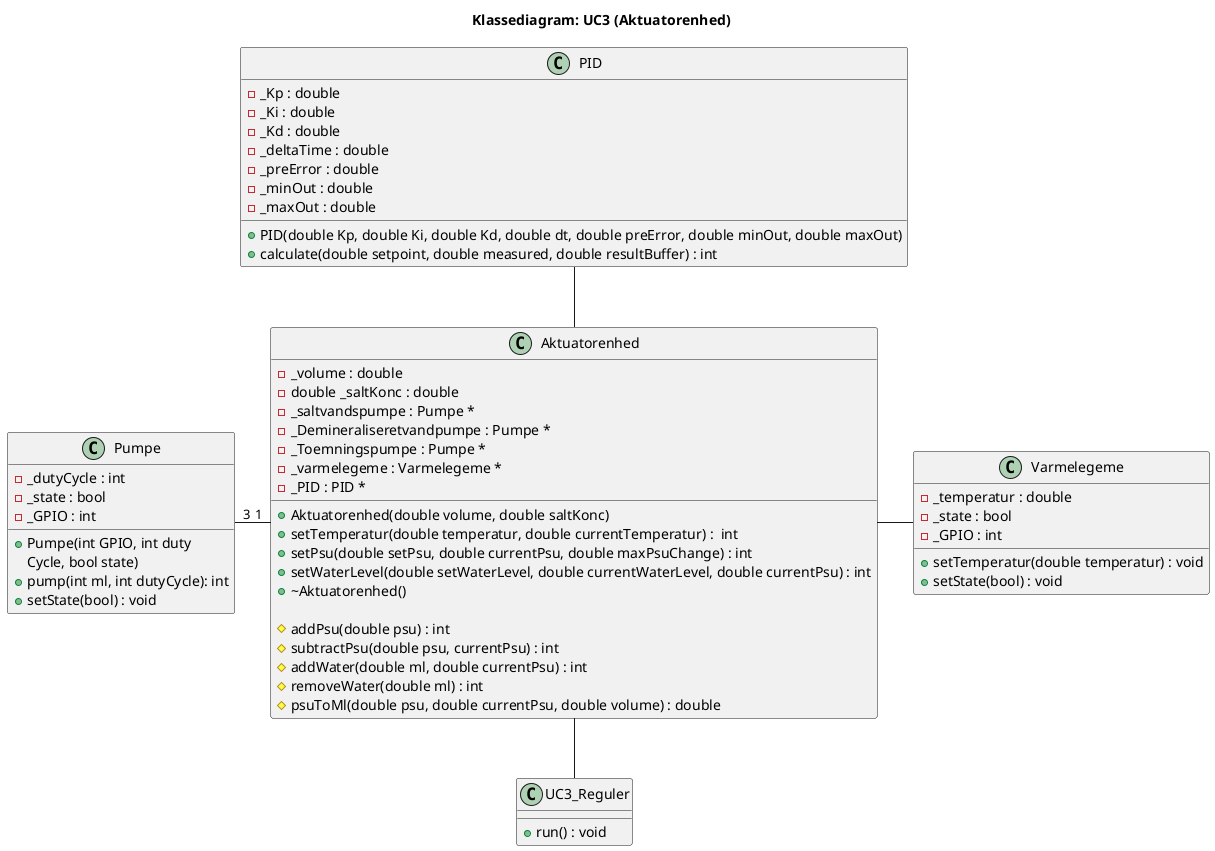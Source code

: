 @startuml
title Klassediagram: UC3 (Aktuatorenhed)


class Pumpe {
  - _dutyCycle : int
  - _state : bool
  - _GPIO : int

  +Pumpe(int GPIO, int duty
  Cycle, bool state)
  +pump(int ml, int dutyCycle): int
  +setState(bool) : void
}

class Varmelegeme {
  -_temperatur : double
  -_state : bool 
  -_GPIO : int

  +setTemperatur(double temperatur) : void
  +setState(bool) : void
}
class PID
{
  -_Kp : double
  -_Ki : double
  -_Kd : double
  -_deltaTime : double
  -_preError : double
  -_minOut : double
  -_maxOut : double

  +PID(double Kp, double Ki, double Kd, double dt, double preError, double minOut, double maxOut)
  +calculate(double setpoint, double measured, double resultBuffer) : int
}

class UC3_Reguler {
  +run() : void 
}


class Aktuatorenhed
{
  -_volume : double
  -double _saltKonc : double
  -_saltvandspumpe : Pumpe *
  -_Demineraliseretvandpumpe : Pumpe * 
  -_Toemningspumpe : Pumpe * 
  -_varmelegeme : Varmelegeme *
  -_PID : PID *

  + Aktuatorenhed(double volume, double saltKonc)
  + setTemperatur(double temperatur, double currentTemperatur) :  int
  + setPsu(double setPsu, double currentPsu, double maxPsuChange) : int 
  + setWaterLevel(double setWaterLevel, double currentWaterLevel, double currentPsu) : int 
  + ~Aktuatorenhed()

  # addPsu(double psu) : int
  # subtractPsu(double psu, currentPsu) : int
  # addWater(double ml, double currentPsu) : int
  # removeWater(double ml) : int
  # psuToMl(double psu, double currentPsu, double volume) : double

}

PID -- Aktuatorenhed
Aktuatorenhed -- UC3_Reguler
Pumpe "3" - "1" Aktuatorenhed
Aktuatorenhed - Varmelegeme


@enduml

